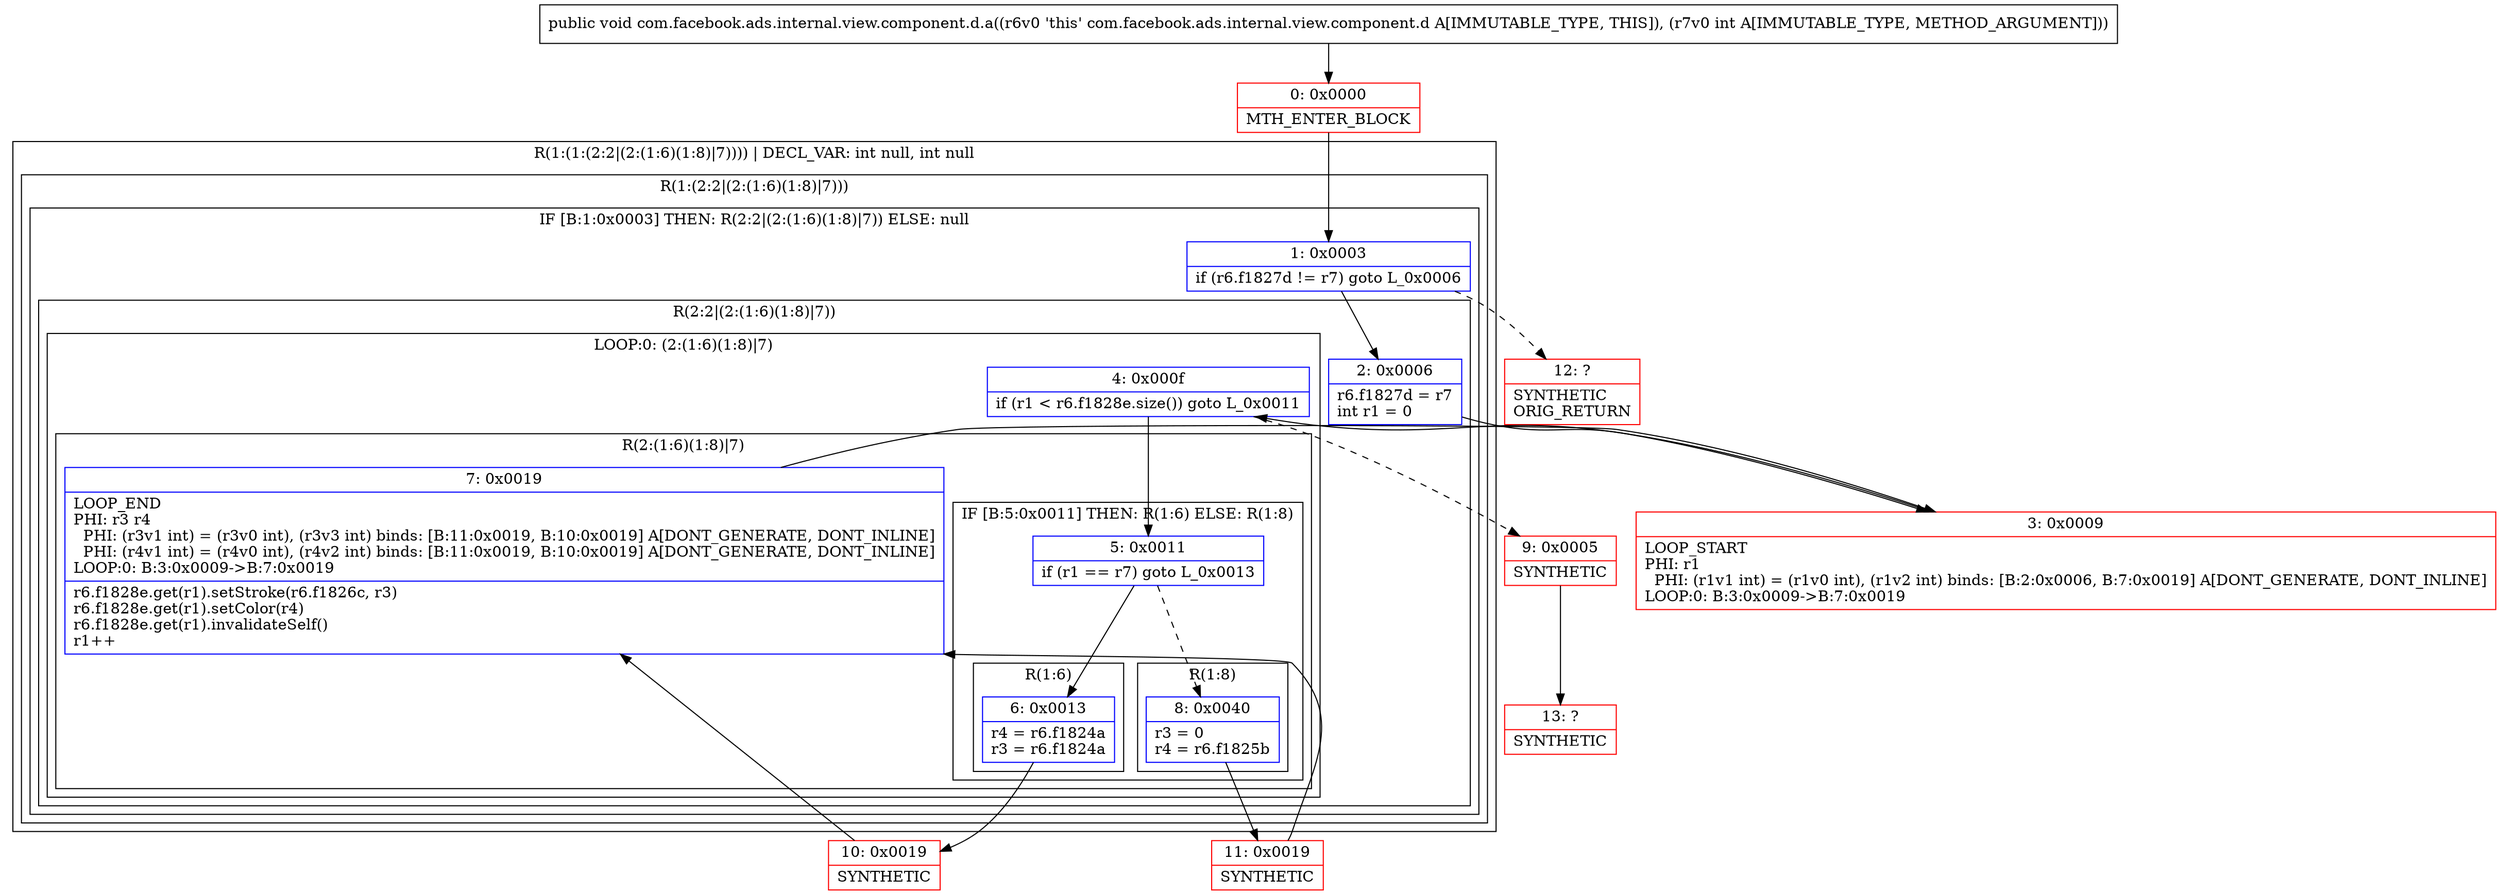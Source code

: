 digraph "CFG forcom.facebook.ads.internal.view.component.d.a(I)V" {
subgraph cluster_Region_1314427265 {
label = "R(1:(1:(2:2|(2:(1:6)(1:8)|7)))) | DECL_VAR: int null, int null\l";
node [shape=record,color=blue];
subgraph cluster_Region_1443010414 {
label = "R(1:(2:2|(2:(1:6)(1:8)|7)))";
node [shape=record,color=blue];
subgraph cluster_IfRegion_846281050 {
label = "IF [B:1:0x0003] THEN: R(2:2|(2:(1:6)(1:8)|7)) ELSE: null";
node [shape=record,color=blue];
Node_1 [shape=record,label="{1\:\ 0x0003|if (r6.f1827d != r7) goto L_0x0006\l}"];
subgraph cluster_Region_763273291 {
label = "R(2:2|(2:(1:6)(1:8)|7))";
node [shape=record,color=blue];
Node_2 [shape=record,label="{2\:\ 0x0006|r6.f1827d = r7\lint r1 = 0\l}"];
subgraph cluster_LoopRegion_142489122 {
label = "LOOP:0: (2:(1:6)(1:8)|7)";
node [shape=record,color=blue];
Node_4 [shape=record,label="{4\:\ 0x000f|if (r1 \< r6.f1828e.size()) goto L_0x0011\l}"];
subgraph cluster_Region_2025350160 {
label = "R(2:(1:6)(1:8)|7)";
node [shape=record,color=blue];
subgraph cluster_IfRegion_1424594297 {
label = "IF [B:5:0x0011] THEN: R(1:6) ELSE: R(1:8)";
node [shape=record,color=blue];
Node_5 [shape=record,label="{5\:\ 0x0011|if (r1 == r7) goto L_0x0013\l}"];
subgraph cluster_Region_1979446218 {
label = "R(1:6)";
node [shape=record,color=blue];
Node_6 [shape=record,label="{6\:\ 0x0013|r4 = r6.f1824a\lr3 = r6.f1824a\l}"];
}
subgraph cluster_Region_214768471 {
label = "R(1:8)";
node [shape=record,color=blue];
Node_8 [shape=record,label="{8\:\ 0x0040|r3 = 0\lr4 = r6.f1825b\l}"];
}
}
Node_7 [shape=record,label="{7\:\ 0x0019|LOOP_END\lPHI: r3 r4 \l  PHI: (r3v1 int) = (r3v0 int), (r3v3 int) binds: [B:11:0x0019, B:10:0x0019] A[DONT_GENERATE, DONT_INLINE]\l  PHI: (r4v1 int) = (r4v0 int), (r4v2 int) binds: [B:11:0x0019, B:10:0x0019] A[DONT_GENERATE, DONT_INLINE]\lLOOP:0: B:3:0x0009\-\>B:7:0x0019\l|r6.f1828e.get(r1).setStroke(r6.f1826c, r3)\lr6.f1828e.get(r1).setColor(r4)\lr6.f1828e.get(r1).invalidateSelf()\lr1++\l}"];
}
}
}
}
}
}
Node_0 [shape=record,color=red,label="{0\:\ 0x0000|MTH_ENTER_BLOCK\l}"];
Node_3 [shape=record,color=red,label="{3\:\ 0x0009|LOOP_START\lPHI: r1 \l  PHI: (r1v1 int) = (r1v0 int), (r1v2 int) binds: [B:2:0x0006, B:7:0x0019] A[DONT_GENERATE, DONT_INLINE]\lLOOP:0: B:3:0x0009\-\>B:7:0x0019\l}"];
Node_9 [shape=record,color=red,label="{9\:\ 0x0005|SYNTHETIC\l}"];
Node_10 [shape=record,color=red,label="{10\:\ 0x0019|SYNTHETIC\l}"];
Node_11 [shape=record,color=red,label="{11\:\ 0x0019|SYNTHETIC\l}"];
Node_12 [shape=record,color=red,label="{12\:\ ?|SYNTHETIC\lORIG_RETURN\l}"];
Node_13 [shape=record,color=red,label="{13\:\ ?|SYNTHETIC\l}"];
MethodNode[shape=record,label="{public void com.facebook.ads.internal.view.component.d.a((r6v0 'this' com.facebook.ads.internal.view.component.d A[IMMUTABLE_TYPE, THIS]), (r7v0 int A[IMMUTABLE_TYPE, METHOD_ARGUMENT])) }"];
MethodNode -> Node_0;
Node_1 -> Node_2;
Node_1 -> Node_12[style=dashed];
Node_2 -> Node_3;
Node_4 -> Node_5;
Node_4 -> Node_9[style=dashed];
Node_5 -> Node_6;
Node_5 -> Node_8[style=dashed];
Node_6 -> Node_10;
Node_8 -> Node_11;
Node_7 -> Node_3;
Node_0 -> Node_1;
Node_3 -> Node_4;
Node_9 -> Node_13;
Node_10 -> Node_7;
Node_11 -> Node_7;
}

